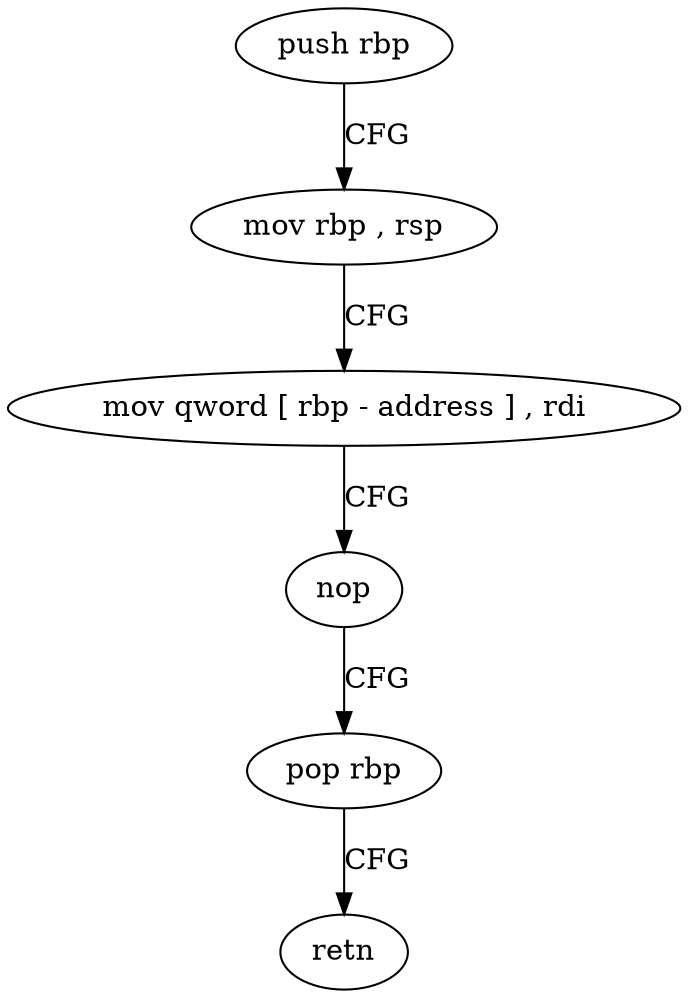 digraph "func" {
"4456764" [label = "push rbp" ]
"4456765" [label = "mov rbp , rsp" ]
"4456768" [label = "mov qword [ rbp - address ] , rdi" ]
"4456772" [label = "nop" ]
"4456773" [label = "pop rbp" ]
"4456774" [label = "retn" ]
"4456764" -> "4456765" [ label = "CFG" ]
"4456765" -> "4456768" [ label = "CFG" ]
"4456768" -> "4456772" [ label = "CFG" ]
"4456772" -> "4456773" [ label = "CFG" ]
"4456773" -> "4456774" [ label = "CFG" ]
}

